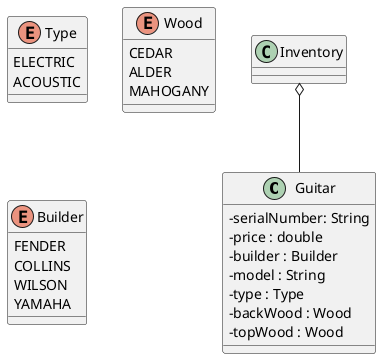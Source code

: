@startuml
'https://plantuml.com/class-diagram

skinparam classAttributeIconSize 0

class Guitar {
- serialNumber: String
- price : double
- builder : Builder
- model : String
- type : Type
- backWood : Wood
- topWood : Wood


}
Class Inventory{
}
Inventory o-- Guitar

enum Type{
    ELECTRIC
    ACOUSTIC
}

enum Wood{
    CEDAR
    ALDER
    MAHOGANY
}

enum Builder{
    FENDER
    COLLINS
    WILSON
    YAMAHA
}

@enduml